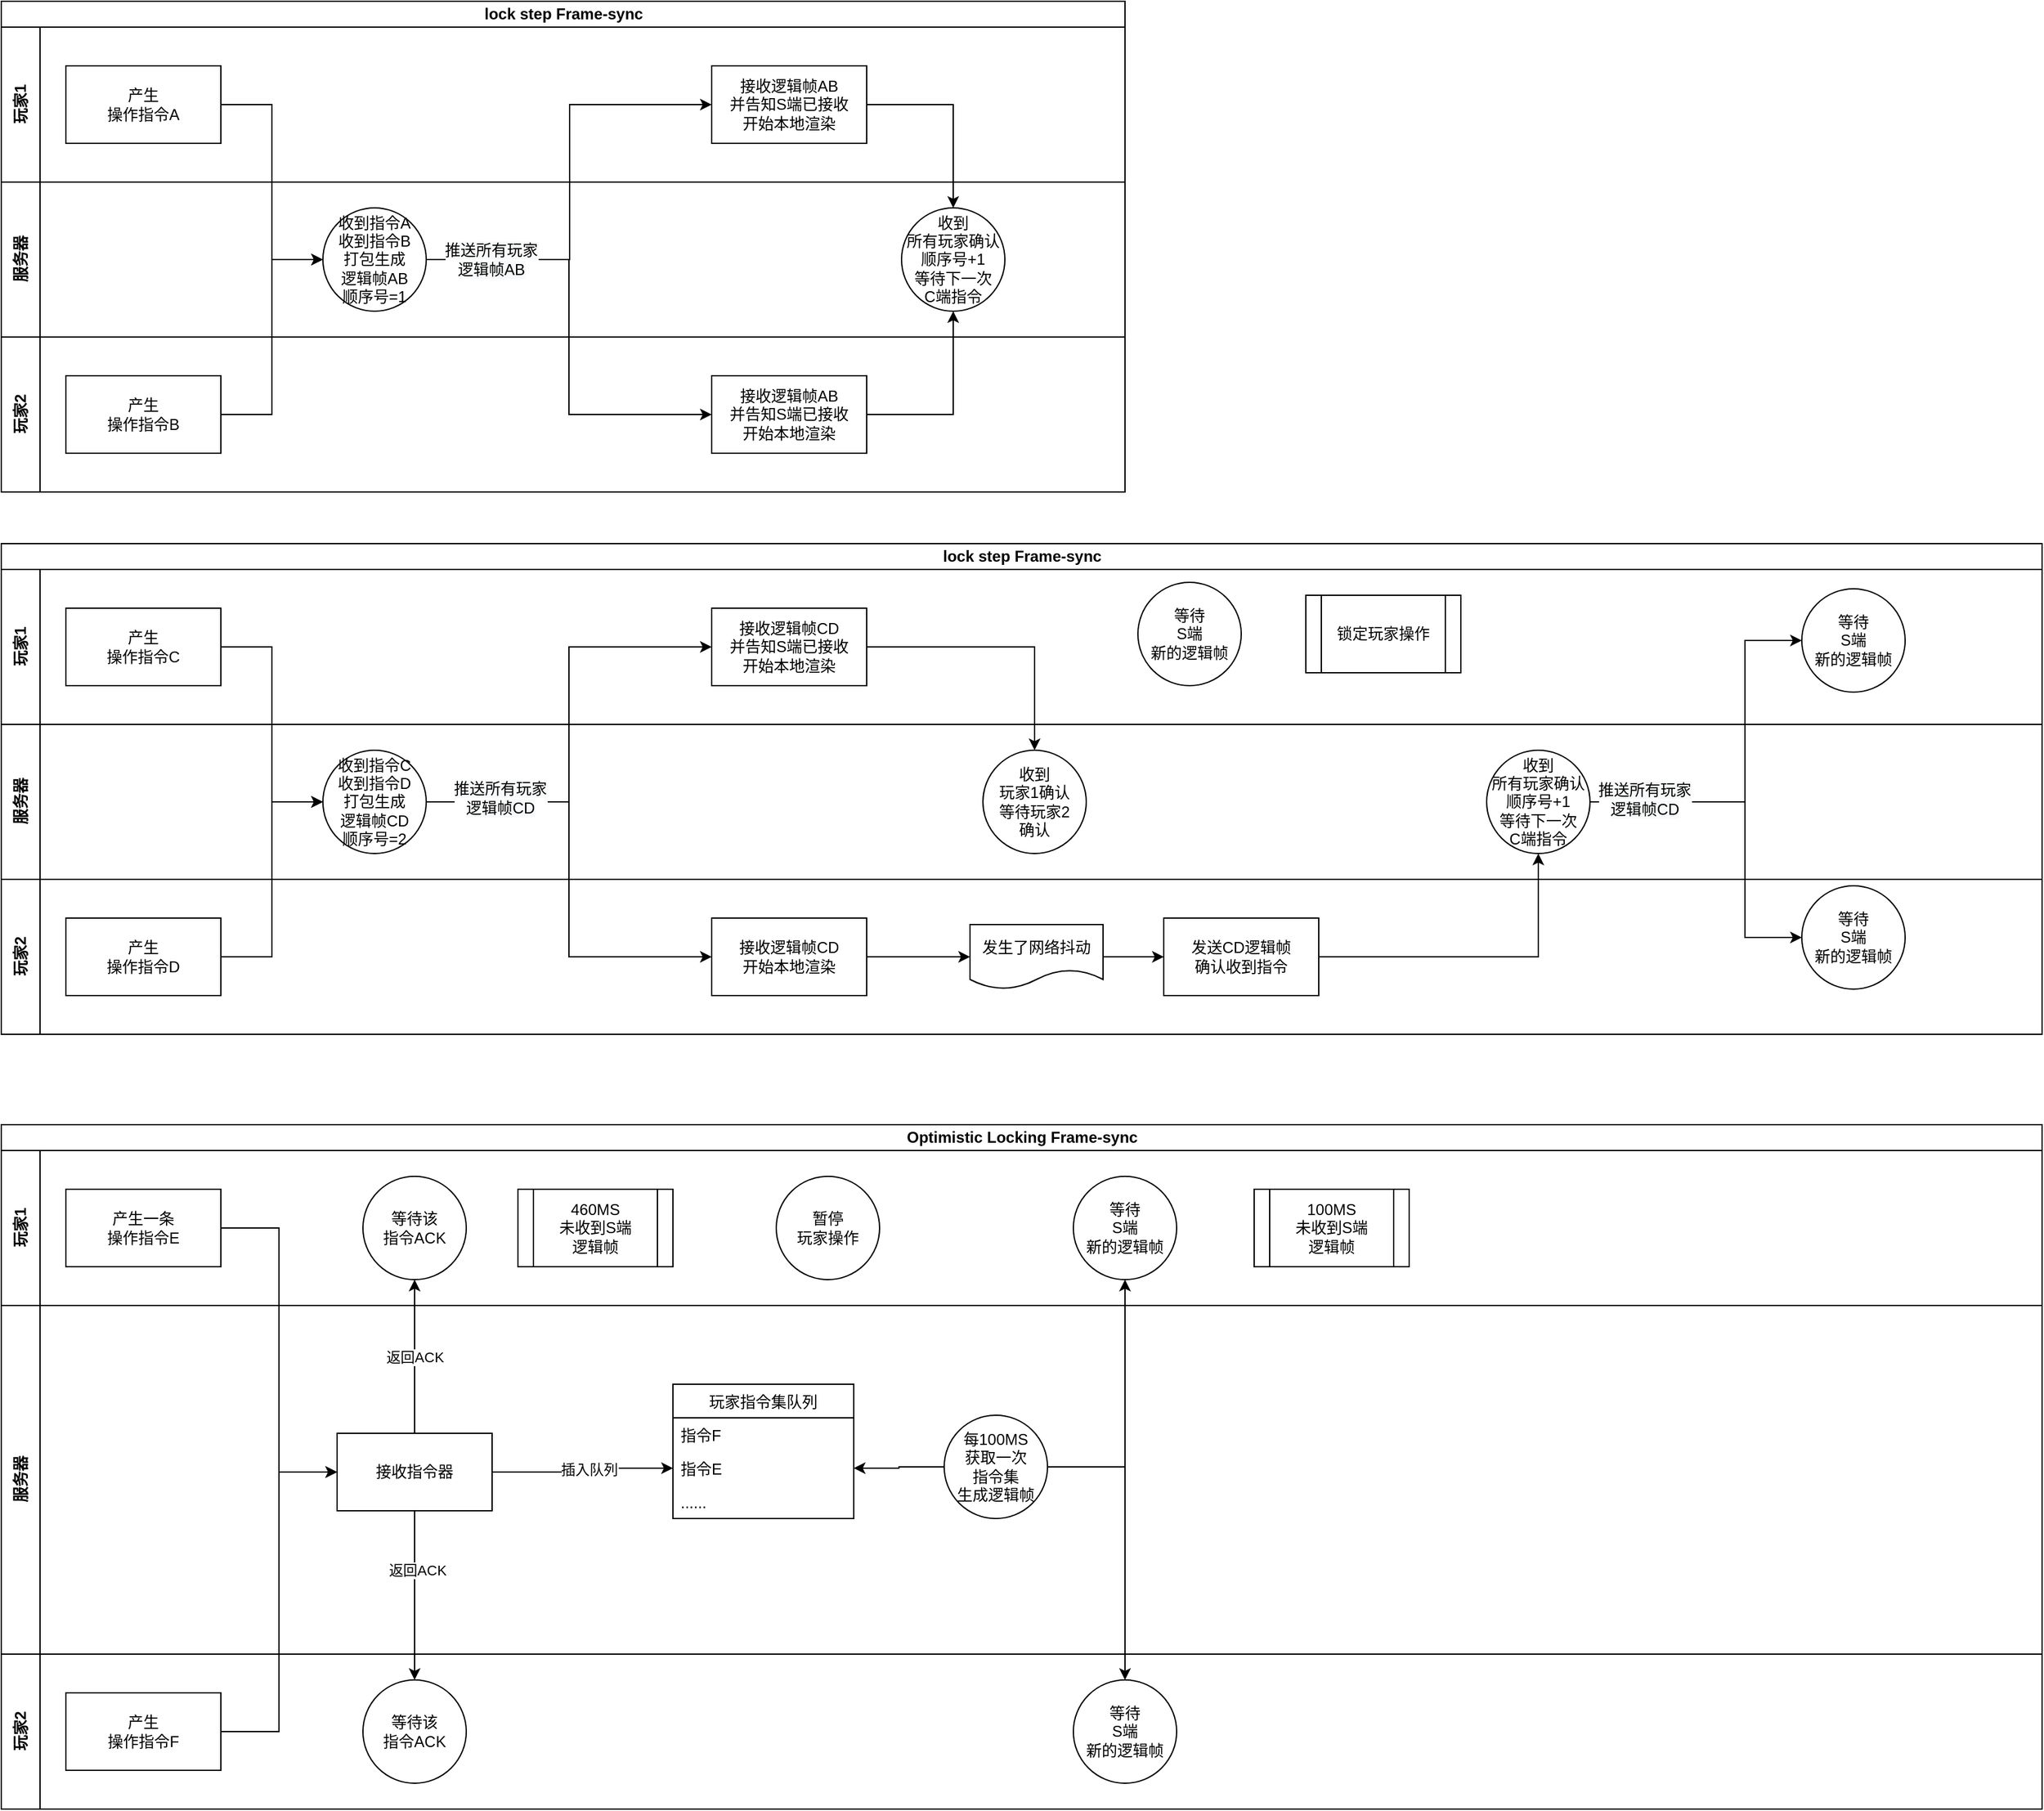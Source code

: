 <mxfile version="14.6.3" type="github">
  <diagram id="-5-jdhdnzxWbleS5DXfY" name="Page-1">
    <mxGraphModel dx="1426" dy="647" grid="1" gridSize="10" guides="1" tooltips="1" connect="1" arrows="1" fold="1" page="1" pageScale="1" pageWidth="827" pageHeight="1169" math="0" shadow="0">
      <root>
        <mxCell id="0" />
        <mxCell id="1" parent="0" />
        <mxCell id="7hrJLlgsWt-9u6O5V6BG-1" value="lock step Frame-sync" style="swimlane;html=1;childLayout=stackLayout;resizeParent=1;resizeParentMax=0;horizontal=1;startSize=20;horizontalStack=0;" parent="1" vertex="1">
          <mxGeometry x="180" y="60" width="870" height="380" as="geometry" />
        </mxCell>
        <mxCell id="7hrJLlgsWt-9u6O5V6BG-2" value="玩家1" style="swimlane;html=1;startSize=30;horizontal=0;" parent="7hrJLlgsWt-9u6O5V6BG-1" vertex="1">
          <mxGeometry y="20" width="870" height="120" as="geometry" />
        </mxCell>
        <mxCell id="7hrJLlgsWt-9u6O5V6BG-5" value="产生&lt;br&gt;操作指令A" style="rounded=0;whiteSpace=wrap;html=1;" parent="7hrJLlgsWt-9u6O5V6BG-2" vertex="1">
          <mxGeometry x="50" y="30" width="120" height="60" as="geometry" />
        </mxCell>
        <mxCell id="7hrJLlgsWt-9u6O5V6BG-11" value="接收逻辑帧AB&lt;br&gt;并告知S端已接收&lt;br&gt;开始本地渲染" style="rounded=0;whiteSpace=wrap;html=1;" parent="7hrJLlgsWt-9u6O5V6BG-2" vertex="1">
          <mxGeometry x="550" y="30" width="120" height="60" as="geometry" />
        </mxCell>
        <mxCell id="7hrJLlgsWt-9u6O5V6BG-3" value="服务器" style="swimlane;html=1;startSize=30;horizontal=0;" parent="7hrJLlgsWt-9u6O5V6BG-1" vertex="1">
          <mxGeometry y="140" width="870" height="120" as="geometry" />
        </mxCell>
        <mxCell id="7hrJLlgsWt-9u6O5V6BG-7" value="收到指令A&lt;br&gt;收到指令B&lt;br&gt;打包生成&lt;br&gt;逻辑帧AB&lt;br&gt;顺序号=1" style="ellipse;whiteSpace=wrap;html=1;aspect=fixed;" parent="7hrJLlgsWt-9u6O5V6BG-3" vertex="1">
          <mxGeometry x="249" y="20" width="80" height="80" as="geometry" />
        </mxCell>
        <mxCell id="AFSrom-hQQR1lpxEIdzh-1" value="收到&lt;br&gt;所有玩家确认&lt;br&gt;顺序号+1&lt;br&gt;等待下一次&lt;br&gt;C端指令" style="ellipse;whiteSpace=wrap;html=1;aspect=fixed;" vertex="1" parent="7hrJLlgsWt-9u6O5V6BG-3">
          <mxGeometry x="697" y="20" width="80" height="80" as="geometry" />
        </mxCell>
        <mxCell id="7hrJLlgsWt-9u6O5V6BG-4" value="玩家2" style="swimlane;html=1;startSize=30;horizontal=0;" parent="7hrJLlgsWt-9u6O5V6BG-1" vertex="1">
          <mxGeometry y="260" width="870" height="120" as="geometry" />
        </mxCell>
        <mxCell id="7hrJLlgsWt-9u6O5V6BG-6" value="产生&lt;br&gt;操作指令B" style="rounded=0;whiteSpace=wrap;html=1;" parent="7hrJLlgsWt-9u6O5V6BG-4" vertex="1">
          <mxGeometry x="50" y="30" width="120" height="60" as="geometry" />
        </mxCell>
        <mxCell id="7hrJLlgsWt-9u6O5V6BG-12" value="接收逻辑帧AB&lt;br&gt;并告知S端已接收&lt;br&gt;开始本地渲染" style="rounded=0;whiteSpace=wrap;html=1;" parent="7hrJLlgsWt-9u6O5V6BG-4" vertex="1">
          <mxGeometry x="550" y="30" width="120" height="60" as="geometry" />
        </mxCell>
        <mxCell id="7hrJLlgsWt-9u6O5V6BG-8" style="edgeStyle=orthogonalEdgeStyle;rounded=0;orthogonalLoop=1;jettySize=auto;html=1;entryX=0;entryY=0.5;entryDx=0;entryDy=0;" parent="7hrJLlgsWt-9u6O5V6BG-1" source="7hrJLlgsWt-9u6O5V6BG-5" target="7hrJLlgsWt-9u6O5V6BG-7" edge="1">
          <mxGeometry relative="1" as="geometry" />
        </mxCell>
        <mxCell id="7hrJLlgsWt-9u6O5V6BG-9" style="edgeStyle=orthogonalEdgeStyle;rounded=0;orthogonalLoop=1;jettySize=auto;html=1;entryX=0;entryY=0.5;entryDx=0;entryDy=0;" parent="7hrJLlgsWt-9u6O5V6BG-1" source="7hrJLlgsWt-9u6O5V6BG-6" target="7hrJLlgsWt-9u6O5V6BG-7" edge="1">
          <mxGeometry relative="1" as="geometry" />
        </mxCell>
        <mxCell id="7hrJLlgsWt-9u6O5V6BG-13" style="edgeStyle=orthogonalEdgeStyle;rounded=0;orthogonalLoop=1;jettySize=auto;html=1;entryX=0;entryY=0.5;entryDx=0;entryDy=0;exitX=1;exitY=0.5;exitDx=0;exitDy=0;" parent="7hrJLlgsWt-9u6O5V6BG-1" source="7hrJLlgsWt-9u6O5V6BG-7" target="7hrJLlgsWt-9u6O5V6BG-11" edge="1">
          <mxGeometry relative="1" as="geometry">
            <mxPoint x="479" y="200" as="sourcePoint" />
            <Array as="points">
              <mxPoint x="440" y="200" />
              <mxPoint x="440" y="80" />
            </Array>
          </mxGeometry>
        </mxCell>
        <mxCell id="7hrJLlgsWt-9u6O5V6BG-14" style="edgeStyle=orthogonalEdgeStyle;rounded=0;orthogonalLoop=1;jettySize=auto;html=1;entryX=0;entryY=0.5;entryDx=0;entryDy=0;exitX=1;exitY=0.5;exitDx=0;exitDy=0;" parent="7hrJLlgsWt-9u6O5V6BG-1" source="7hrJLlgsWt-9u6O5V6BG-7" target="7hrJLlgsWt-9u6O5V6BG-12" edge="1">
          <mxGeometry relative="1" as="geometry">
            <mxPoint x="479" y="200" as="sourcePoint" />
          </mxGeometry>
        </mxCell>
        <mxCell id="AFSrom-hQQR1lpxEIdzh-46" value="&lt;span style=&quot;font-size: 12px ; background-color: rgb(248 , 249 , 250)&quot;&gt;推送所有玩家&lt;/span&gt;&lt;br style=&quot;font-size: 12px ; background-color: rgb(248 , 249 , 250)&quot;&gt;&lt;span style=&quot;font-size: 12px ; background-color: rgb(248 , 249 , 250)&quot;&gt;逻辑帧AB&lt;/span&gt;" style="edgeLabel;html=1;align=center;verticalAlign=middle;resizable=0;points=[];" vertex="1" connectable="0" parent="7hrJLlgsWt-9u6O5V6BG-14">
          <mxGeometry x="-0.707" relative="1" as="geometry">
            <mxPoint as="offset" />
          </mxGeometry>
        </mxCell>
        <mxCell id="AFSrom-hQQR1lpxEIdzh-2" style="edgeStyle=orthogonalEdgeStyle;rounded=0;orthogonalLoop=1;jettySize=auto;html=1;" edge="1" parent="7hrJLlgsWt-9u6O5V6BG-1" source="7hrJLlgsWt-9u6O5V6BG-11" target="AFSrom-hQQR1lpxEIdzh-1">
          <mxGeometry relative="1" as="geometry" />
        </mxCell>
        <mxCell id="AFSrom-hQQR1lpxEIdzh-3" style="edgeStyle=orthogonalEdgeStyle;rounded=0;orthogonalLoop=1;jettySize=auto;html=1;entryX=0.5;entryY=1;entryDx=0;entryDy=0;" edge="1" parent="7hrJLlgsWt-9u6O5V6BG-1" source="7hrJLlgsWt-9u6O5V6BG-12" target="AFSrom-hQQR1lpxEIdzh-1">
          <mxGeometry relative="1" as="geometry" />
        </mxCell>
        <mxCell id="AFSrom-hQQR1lpxEIdzh-18" value="lock step Frame-sync" style="swimlane;html=1;childLayout=stackLayout;resizeParent=1;resizeParentMax=0;horizontal=1;startSize=20;horizontalStack=0;" vertex="1" parent="1">
          <mxGeometry x="180" y="480" width="1580" height="380" as="geometry" />
        </mxCell>
        <mxCell id="AFSrom-hQQR1lpxEIdzh-19" value="玩家1" style="swimlane;html=1;startSize=30;horizontal=0;" vertex="1" parent="AFSrom-hQQR1lpxEIdzh-18">
          <mxGeometry y="20" width="1580" height="120" as="geometry" />
        </mxCell>
        <mxCell id="AFSrom-hQQR1lpxEIdzh-20" value="产生&lt;br&gt;操作指令C" style="rounded=0;whiteSpace=wrap;html=1;" vertex="1" parent="AFSrom-hQQR1lpxEIdzh-19">
          <mxGeometry x="50" y="30" width="120" height="60" as="geometry" />
        </mxCell>
        <mxCell id="AFSrom-hQQR1lpxEIdzh-21" value="接收逻辑帧CD&lt;br&gt;并告知S端已接收&lt;br&gt;开始本地渲染" style="rounded=0;whiteSpace=wrap;html=1;" vertex="1" parent="AFSrom-hQQR1lpxEIdzh-19">
          <mxGeometry x="550" y="30" width="120" height="60" as="geometry" />
        </mxCell>
        <mxCell id="AFSrom-hQQR1lpxEIdzh-37" value="等待&lt;br&gt;S端&lt;br&gt;新的逻辑帧" style="ellipse;whiteSpace=wrap;html=1;aspect=fixed;" vertex="1" parent="AFSrom-hQQR1lpxEIdzh-19">
          <mxGeometry x="880" y="10" width="80" height="80" as="geometry" />
        </mxCell>
        <mxCell id="AFSrom-hQQR1lpxEIdzh-50" value="锁定玩家操作" style="shape=process;whiteSpace=wrap;html=1;backgroundOutline=1;" vertex="1" parent="AFSrom-hQQR1lpxEIdzh-19">
          <mxGeometry x="1010" y="20" width="120" height="60" as="geometry" />
        </mxCell>
        <mxCell id="AFSrom-hQQR1lpxEIdzh-51" value="等待&lt;br&gt;S端&lt;br&gt;新的逻辑帧" style="ellipse;whiteSpace=wrap;html=1;aspect=fixed;" vertex="1" parent="AFSrom-hQQR1lpxEIdzh-19">
          <mxGeometry x="1394" y="15" width="80" height="80" as="geometry" />
        </mxCell>
        <mxCell id="AFSrom-hQQR1lpxEIdzh-22" value="服务器" style="swimlane;html=1;startSize=30;horizontal=0;" vertex="1" parent="AFSrom-hQQR1lpxEIdzh-18">
          <mxGeometry y="140" width="1580" height="120" as="geometry" />
        </mxCell>
        <mxCell id="AFSrom-hQQR1lpxEIdzh-24" value="收到指令C&lt;br&gt;收到指令D&lt;br&gt;打包生成&lt;br&gt;逻辑帧CD&lt;br&gt;顺序号=2" style="ellipse;whiteSpace=wrap;html=1;aspect=fixed;" vertex="1" parent="AFSrom-hQQR1lpxEIdzh-22">
          <mxGeometry x="249" y="20" width="80" height="80" as="geometry" />
        </mxCell>
        <mxCell id="AFSrom-hQQR1lpxEIdzh-26" value="收到&lt;br&gt;玩家1确认&lt;br&gt;等待玩家2&lt;br&gt;确认" style="ellipse;whiteSpace=wrap;html=1;aspect=fixed;" vertex="1" parent="AFSrom-hQQR1lpxEIdzh-22">
          <mxGeometry x="760" y="20" width="80" height="80" as="geometry" />
        </mxCell>
        <mxCell id="AFSrom-hQQR1lpxEIdzh-41" value="收到&lt;br&gt;所有玩家确认&lt;br&gt;顺序号+1&lt;br&gt;等待下一次&lt;br&gt;C端指令" style="ellipse;whiteSpace=wrap;html=1;aspect=fixed;" vertex="1" parent="AFSrom-hQQR1lpxEIdzh-22">
          <mxGeometry x="1150" y="20" width="80" height="80" as="geometry" />
        </mxCell>
        <mxCell id="AFSrom-hQQR1lpxEIdzh-27" value="玩家2" style="swimlane;html=1;startSize=30;horizontal=0;" vertex="1" parent="AFSrom-hQQR1lpxEIdzh-18">
          <mxGeometry y="260" width="1580" height="120" as="geometry" />
        </mxCell>
        <mxCell id="AFSrom-hQQR1lpxEIdzh-28" value="产生&lt;br&gt;操作指令D" style="rounded=0;whiteSpace=wrap;html=1;" vertex="1" parent="AFSrom-hQQR1lpxEIdzh-27">
          <mxGeometry x="50" y="30" width="120" height="60" as="geometry" />
        </mxCell>
        <mxCell id="AFSrom-hQQR1lpxEIdzh-42" style="edgeStyle=orthogonalEdgeStyle;rounded=0;orthogonalLoop=1;jettySize=auto;html=1;entryX=0;entryY=0.5;entryDx=0;entryDy=0;" edge="1" parent="AFSrom-hQQR1lpxEIdzh-27" source="AFSrom-hQQR1lpxEIdzh-29" target="AFSrom-hQQR1lpxEIdzh-36">
          <mxGeometry relative="1" as="geometry" />
        </mxCell>
        <mxCell id="AFSrom-hQQR1lpxEIdzh-29" value="接收逻辑帧CD&lt;br&gt;开始本地渲染" style="rounded=0;whiteSpace=wrap;html=1;" vertex="1" parent="AFSrom-hQQR1lpxEIdzh-27">
          <mxGeometry x="550" y="30" width="120" height="60" as="geometry" />
        </mxCell>
        <mxCell id="AFSrom-hQQR1lpxEIdzh-43" style="edgeStyle=orthogonalEdgeStyle;rounded=0;orthogonalLoop=1;jettySize=auto;html=1;entryX=0;entryY=0.5;entryDx=0;entryDy=0;" edge="1" parent="AFSrom-hQQR1lpxEIdzh-27" source="AFSrom-hQQR1lpxEIdzh-36" target="AFSrom-hQQR1lpxEIdzh-39">
          <mxGeometry relative="1" as="geometry" />
        </mxCell>
        <mxCell id="AFSrom-hQQR1lpxEIdzh-36" value="&lt;span&gt;发生了网络抖动&lt;/span&gt;" style="shape=document;whiteSpace=wrap;html=1;boundedLbl=1;" vertex="1" parent="AFSrom-hQQR1lpxEIdzh-27">
          <mxGeometry x="750" y="35" width="103" height="50" as="geometry" />
        </mxCell>
        <mxCell id="AFSrom-hQQR1lpxEIdzh-39" value="发送CD逻辑帧&lt;br&gt;确认收到指令" style="rounded=0;whiteSpace=wrap;html=1;" vertex="1" parent="AFSrom-hQQR1lpxEIdzh-27">
          <mxGeometry x="900" y="30" width="120" height="60" as="geometry" />
        </mxCell>
        <mxCell id="AFSrom-hQQR1lpxEIdzh-52" value="等待&lt;br&gt;S端&lt;br&gt;新的逻辑帧" style="ellipse;whiteSpace=wrap;html=1;aspect=fixed;" vertex="1" parent="AFSrom-hQQR1lpxEIdzh-27">
          <mxGeometry x="1394" y="5" width="80" height="80" as="geometry" />
        </mxCell>
        <mxCell id="AFSrom-hQQR1lpxEIdzh-30" style="edgeStyle=orthogonalEdgeStyle;rounded=0;orthogonalLoop=1;jettySize=auto;html=1;entryX=0;entryY=0.5;entryDx=0;entryDy=0;" edge="1" parent="AFSrom-hQQR1lpxEIdzh-18" source="AFSrom-hQQR1lpxEIdzh-20" target="AFSrom-hQQR1lpxEIdzh-24">
          <mxGeometry relative="1" as="geometry" />
        </mxCell>
        <mxCell id="AFSrom-hQQR1lpxEIdzh-31" style="edgeStyle=orthogonalEdgeStyle;rounded=0;orthogonalLoop=1;jettySize=auto;html=1;entryX=0;entryY=0.5;entryDx=0;entryDy=0;" edge="1" parent="AFSrom-hQQR1lpxEIdzh-18" source="AFSrom-hQQR1lpxEIdzh-28" target="AFSrom-hQQR1lpxEIdzh-24">
          <mxGeometry relative="1" as="geometry" />
        </mxCell>
        <mxCell id="AFSrom-hQQR1lpxEIdzh-32" style="edgeStyle=orthogonalEdgeStyle;rounded=0;orthogonalLoop=1;jettySize=auto;html=1;entryX=0;entryY=0.5;entryDx=0;entryDy=0;exitX=1;exitY=0.5;exitDx=0;exitDy=0;" edge="1" parent="AFSrom-hQQR1lpxEIdzh-18" source="AFSrom-hQQR1lpxEIdzh-24" target="AFSrom-hQQR1lpxEIdzh-21">
          <mxGeometry relative="1" as="geometry">
            <mxPoint x="450" y="200" as="sourcePoint" />
          </mxGeometry>
        </mxCell>
        <mxCell id="AFSrom-hQQR1lpxEIdzh-33" style="edgeStyle=orthogonalEdgeStyle;rounded=0;orthogonalLoop=1;jettySize=auto;html=1;entryX=0;entryY=0.5;entryDx=0;entryDy=0;exitX=1;exitY=0.5;exitDx=0;exitDy=0;" edge="1" parent="AFSrom-hQQR1lpxEIdzh-18" source="AFSrom-hQQR1lpxEIdzh-24" target="AFSrom-hQQR1lpxEIdzh-29">
          <mxGeometry relative="1" as="geometry">
            <mxPoint x="450" y="200" as="sourcePoint" />
          </mxGeometry>
        </mxCell>
        <mxCell id="AFSrom-hQQR1lpxEIdzh-45" value="&lt;span style=&quot;font-size: 12px ; background-color: rgb(248 , 249 , 250)&quot;&gt;推送所有玩家&lt;/span&gt;&lt;br style=&quot;font-size: 12px ; background-color: rgb(248 , 249 , 250)&quot;&gt;&lt;span style=&quot;font-size: 12px ; background-color: rgb(248 , 249 , 250)&quot;&gt;逻辑帧CD&lt;/span&gt;" style="edgeLabel;html=1;align=center;verticalAlign=middle;resizable=0;points=[];" vertex="1" connectable="0" parent="AFSrom-hQQR1lpxEIdzh-33">
          <mxGeometry x="-0.666" y="3" relative="1" as="geometry">
            <mxPoint as="offset" />
          </mxGeometry>
        </mxCell>
        <mxCell id="AFSrom-hQQR1lpxEIdzh-34" style="edgeStyle=orthogonalEdgeStyle;rounded=0;orthogonalLoop=1;jettySize=auto;html=1;" edge="1" parent="AFSrom-hQQR1lpxEIdzh-18" source="AFSrom-hQQR1lpxEIdzh-21" target="AFSrom-hQQR1lpxEIdzh-26">
          <mxGeometry relative="1" as="geometry" />
        </mxCell>
        <mxCell id="AFSrom-hQQR1lpxEIdzh-44" style="edgeStyle=orthogonalEdgeStyle;rounded=0;orthogonalLoop=1;jettySize=auto;html=1;entryX=0.5;entryY=1;entryDx=0;entryDy=0;" edge="1" parent="AFSrom-hQQR1lpxEIdzh-18" source="AFSrom-hQQR1lpxEIdzh-39" target="AFSrom-hQQR1lpxEIdzh-41">
          <mxGeometry relative="1" as="geometry" />
        </mxCell>
        <mxCell id="AFSrom-hQQR1lpxEIdzh-53" style="edgeStyle=orthogonalEdgeStyle;rounded=0;orthogonalLoop=1;jettySize=auto;html=1;entryX=0;entryY=0.5;entryDx=0;entryDy=0;" edge="1" parent="AFSrom-hQQR1lpxEIdzh-18" source="AFSrom-hQQR1lpxEIdzh-41" target="AFSrom-hQQR1lpxEIdzh-51">
          <mxGeometry relative="1" as="geometry">
            <Array as="points">
              <mxPoint x="1350" y="200" />
              <mxPoint x="1350" y="75" />
            </Array>
          </mxGeometry>
        </mxCell>
        <mxCell id="AFSrom-hQQR1lpxEIdzh-54" style="edgeStyle=orthogonalEdgeStyle;rounded=0;orthogonalLoop=1;jettySize=auto;html=1;entryX=0;entryY=0.5;entryDx=0;entryDy=0;" edge="1" parent="AFSrom-hQQR1lpxEIdzh-18" source="AFSrom-hQQR1lpxEIdzh-41" target="AFSrom-hQQR1lpxEIdzh-52">
          <mxGeometry relative="1" as="geometry">
            <Array as="points">
              <mxPoint x="1350" y="200" />
              <mxPoint x="1350" y="305" />
            </Array>
          </mxGeometry>
        </mxCell>
        <mxCell id="AFSrom-hQQR1lpxEIdzh-55" value="&lt;span style=&quot;font-size: 12px ; background-color: rgb(248 , 249 , 250)&quot;&gt;推送所有玩家&lt;/span&gt;&lt;br style=&quot;font-size: 12px ; background-color: rgb(248 , 249 , 250)&quot;&gt;&lt;span style=&quot;font-size: 12px ; background-color: rgb(248 , 249 , 250)&quot;&gt;逻辑帧CD&lt;/span&gt;" style="edgeLabel;html=1;align=center;verticalAlign=middle;resizable=0;points=[];" vertex="1" connectable="0" parent="AFSrom-hQQR1lpxEIdzh-54">
          <mxGeometry x="-0.688" y="2" relative="1" as="geometry">
            <mxPoint as="offset" />
          </mxGeometry>
        </mxCell>
        <mxCell id="AFSrom-hQQR1lpxEIdzh-56" value="Optimistic Locking Frame-sync" style="swimlane;html=1;childLayout=stackLayout;resizeParent=1;resizeParentMax=0;horizontal=1;startSize=20;horizontalStack=0;" vertex="1" parent="1">
          <mxGeometry x="180" y="930" width="1580" height="530" as="geometry" />
        </mxCell>
        <mxCell id="AFSrom-hQQR1lpxEIdzh-57" value="玩家1" style="swimlane;html=1;startSize=30;horizontal=0;" vertex="1" parent="AFSrom-hQQR1lpxEIdzh-56">
          <mxGeometry y="20" width="1580" height="120" as="geometry" />
        </mxCell>
        <mxCell id="AFSrom-hQQR1lpxEIdzh-58" value="产生一条&lt;br&gt;操作指令E" style="rounded=0;whiteSpace=wrap;html=1;" vertex="1" parent="AFSrom-hQQR1lpxEIdzh-57">
          <mxGeometry x="50" y="30" width="120" height="60" as="geometry" />
        </mxCell>
        <mxCell id="AFSrom-hQQR1lpxEIdzh-106" value="等待该&lt;br&gt;指令ACK" style="ellipse;whiteSpace=wrap;html=1;aspect=fixed;" vertex="1" parent="AFSrom-hQQR1lpxEIdzh-57">
          <mxGeometry x="280" y="20" width="80" height="80" as="geometry" />
        </mxCell>
        <mxCell id="AFSrom-hQQR1lpxEIdzh-109" value="等待&lt;br&gt;S端&lt;br&gt;新的逻辑帧" style="ellipse;whiteSpace=wrap;html=1;aspect=fixed;" vertex="1" parent="AFSrom-hQQR1lpxEIdzh-57">
          <mxGeometry x="830" y="20" width="80" height="80" as="geometry" />
        </mxCell>
        <mxCell id="AFSrom-hQQR1lpxEIdzh-116" value="&lt;span&gt;100MS&lt;/span&gt;&lt;br&gt;&lt;span&gt;未收到S端&lt;/span&gt;&lt;br&gt;&lt;span&gt;逻辑帧&lt;/span&gt;" style="shape=process;whiteSpace=wrap;html=1;backgroundOutline=1;" vertex="1" parent="AFSrom-hQQR1lpxEIdzh-57">
          <mxGeometry x="970" y="30" width="120" height="60" as="geometry" />
        </mxCell>
        <mxCell id="AFSrom-hQQR1lpxEIdzh-122" value="&lt;span&gt;460MS&lt;/span&gt;&lt;br&gt;&lt;span&gt;未收到S端&lt;/span&gt;&lt;br&gt;&lt;span&gt;逻辑帧&lt;/span&gt;" style="shape=process;whiteSpace=wrap;html=1;backgroundOutline=1;" vertex="1" parent="AFSrom-hQQR1lpxEIdzh-57">
          <mxGeometry x="400" y="30" width="120" height="60" as="geometry" />
        </mxCell>
        <mxCell id="AFSrom-hQQR1lpxEIdzh-123" value="暂停&lt;br&gt;玩家操作" style="ellipse;whiteSpace=wrap;html=1;aspect=fixed;" vertex="1" parent="AFSrom-hQQR1lpxEIdzh-57">
          <mxGeometry x="600" y="20" width="80" height="80" as="geometry" />
        </mxCell>
        <mxCell id="AFSrom-hQQR1lpxEIdzh-63" value="服务器" style="swimlane;html=1;startSize=30;horizontal=0;" vertex="1" parent="AFSrom-hQQR1lpxEIdzh-56">
          <mxGeometry y="140" width="1580" height="270" as="geometry" />
        </mxCell>
        <mxCell id="AFSrom-hQQR1lpxEIdzh-92" style="edgeStyle=orthogonalEdgeStyle;rounded=0;orthogonalLoop=1;jettySize=auto;html=1;entryX=1;entryY=0.5;entryDx=0;entryDy=0;" edge="1" parent="AFSrom-hQQR1lpxEIdzh-63" source="AFSrom-hQQR1lpxEIdzh-91" target="AFSrom-hQQR1lpxEIdzh-87">
          <mxGeometry relative="1" as="geometry" />
        </mxCell>
        <mxCell id="AFSrom-hQQR1lpxEIdzh-91" value="每100MS&lt;br&gt;获取一次&lt;br&gt;指令集&lt;br&gt;生成逻辑帧" style="ellipse;whiteSpace=wrap;html=1;aspect=fixed;" vertex="1" parent="AFSrom-hQQR1lpxEIdzh-63">
          <mxGeometry x="730" y="85" width="80" height="80" as="geometry" />
        </mxCell>
        <mxCell id="AFSrom-hQQR1lpxEIdzh-97" style="edgeStyle=orthogonalEdgeStyle;rounded=0;orthogonalLoop=1;jettySize=auto;html=1;" edge="1" parent="AFSrom-hQQR1lpxEIdzh-63" source="AFSrom-hQQR1lpxEIdzh-94" target="AFSrom-hQQR1lpxEIdzh-87">
          <mxGeometry relative="1" as="geometry" />
        </mxCell>
        <mxCell id="AFSrom-hQQR1lpxEIdzh-98" value="插入队列" style="edgeLabel;html=1;align=center;verticalAlign=middle;resizable=0;points=[];" vertex="1" connectable="0" parent="AFSrom-hQQR1lpxEIdzh-97">
          <mxGeometry x="0.089" y="-1" relative="1" as="geometry">
            <mxPoint as="offset" />
          </mxGeometry>
        </mxCell>
        <mxCell id="AFSrom-hQQR1lpxEIdzh-94" value="接收指令器" style="rounded=0;whiteSpace=wrap;html=1;" vertex="1" parent="AFSrom-hQQR1lpxEIdzh-63">
          <mxGeometry x="260" y="99" width="120" height="60" as="geometry" />
        </mxCell>
        <mxCell id="AFSrom-hQQR1lpxEIdzh-85" value="玩家指令集队列" style="swimlane;fontStyle=0;childLayout=stackLayout;horizontal=1;startSize=26;fillColor=none;horizontalStack=0;resizeParent=1;resizeParentMax=0;resizeLast=0;collapsible=1;marginBottom=0;" vertex="1" parent="AFSrom-hQQR1lpxEIdzh-63">
          <mxGeometry x="520" y="61" width="140" height="104" as="geometry" />
        </mxCell>
        <mxCell id="AFSrom-hQQR1lpxEIdzh-86" value="指令F" style="text;strokeColor=none;fillColor=none;align=left;verticalAlign=top;spacingLeft=4;spacingRight=4;overflow=hidden;rotatable=0;points=[[0,0.5],[1,0.5]];portConstraint=eastwest;" vertex="1" parent="AFSrom-hQQR1lpxEIdzh-85">
          <mxGeometry y="26" width="140" height="26" as="geometry" />
        </mxCell>
        <mxCell id="AFSrom-hQQR1lpxEIdzh-87" value="指令E" style="text;strokeColor=none;fillColor=none;align=left;verticalAlign=top;spacingLeft=4;spacingRight=4;overflow=hidden;rotatable=0;points=[[0,0.5],[1,0.5]];portConstraint=eastwest;" vertex="1" parent="AFSrom-hQQR1lpxEIdzh-85">
          <mxGeometry y="52" width="140" height="26" as="geometry" />
        </mxCell>
        <mxCell id="AFSrom-hQQR1lpxEIdzh-88" value="......" style="text;strokeColor=none;fillColor=none;align=left;verticalAlign=top;spacingLeft=4;spacingRight=4;overflow=hidden;rotatable=0;points=[[0,0.5],[1,0.5]];portConstraint=eastwest;" vertex="1" parent="AFSrom-hQQR1lpxEIdzh-85">
          <mxGeometry y="78" width="140" height="26" as="geometry" />
        </mxCell>
        <mxCell id="AFSrom-hQQR1lpxEIdzh-67" value="玩家2" style="swimlane;html=1;startSize=30;horizontal=0;" vertex="1" parent="AFSrom-hQQR1lpxEIdzh-56">
          <mxGeometry y="410" width="1580" height="120" as="geometry" />
        </mxCell>
        <mxCell id="AFSrom-hQQR1lpxEIdzh-68" value="产生&lt;br&gt;操作指令F" style="rounded=0;whiteSpace=wrap;html=1;" vertex="1" parent="AFSrom-hQQR1lpxEIdzh-67">
          <mxGeometry x="50" y="30" width="120" height="60" as="geometry" />
        </mxCell>
        <mxCell id="AFSrom-hQQR1lpxEIdzh-107" value="等待该&lt;br&gt;指令ACK" style="ellipse;whiteSpace=wrap;html=1;aspect=fixed;" vertex="1" parent="AFSrom-hQQR1lpxEIdzh-67">
          <mxGeometry x="280" y="20" width="80" height="80" as="geometry" />
        </mxCell>
        <mxCell id="AFSrom-hQQR1lpxEIdzh-113" value="等待&lt;br&gt;S端&lt;br&gt;新的逻辑帧" style="ellipse;whiteSpace=wrap;html=1;aspect=fixed;" vertex="1" parent="AFSrom-hQQR1lpxEIdzh-67">
          <mxGeometry x="830" y="20" width="80" height="80" as="geometry" />
        </mxCell>
        <mxCell id="AFSrom-hQQR1lpxEIdzh-95" style="edgeStyle=orthogonalEdgeStyle;rounded=0;orthogonalLoop=1;jettySize=auto;html=1;entryX=0;entryY=0.5;entryDx=0;entryDy=0;" edge="1" parent="AFSrom-hQQR1lpxEIdzh-56" source="AFSrom-hQQR1lpxEIdzh-58" target="AFSrom-hQQR1lpxEIdzh-94">
          <mxGeometry relative="1" as="geometry" />
        </mxCell>
        <mxCell id="AFSrom-hQQR1lpxEIdzh-96" style="edgeStyle=orthogonalEdgeStyle;rounded=0;orthogonalLoop=1;jettySize=auto;html=1;entryX=0;entryY=0.5;entryDx=0;entryDy=0;" edge="1" parent="AFSrom-hQQR1lpxEIdzh-56" source="AFSrom-hQQR1lpxEIdzh-68" target="AFSrom-hQQR1lpxEIdzh-94">
          <mxGeometry relative="1" as="geometry" />
        </mxCell>
        <mxCell id="AFSrom-hQQR1lpxEIdzh-102" style="edgeStyle=orthogonalEdgeStyle;rounded=0;orthogonalLoop=1;jettySize=auto;html=1;entryX=0.5;entryY=0;entryDx=0;entryDy=0;" edge="1" parent="AFSrom-hQQR1lpxEIdzh-56" source="AFSrom-hQQR1lpxEIdzh-94" target="AFSrom-hQQR1lpxEIdzh-107">
          <mxGeometry relative="1" as="geometry">
            <mxPoint x="320" y="390" as="targetPoint" />
          </mxGeometry>
        </mxCell>
        <mxCell id="AFSrom-hQQR1lpxEIdzh-105" value="返回ACK" style="edgeLabel;html=1;align=center;verticalAlign=middle;resizable=0;points=[];" vertex="1" connectable="0" parent="AFSrom-hQQR1lpxEIdzh-102">
          <mxGeometry x="-0.296" y="2" relative="1" as="geometry">
            <mxPoint as="offset" />
          </mxGeometry>
        </mxCell>
        <mxCell id="AFSrom-hQQR1lpxEIdzh-104" value="返回ACK" style="edgeStyle=orthogonalEdgeStyle;rounded=0;orthogonalLoop=1;jettySize=auto;html=1;entryX=0.5;entryY=1;entryDx=0;entryDy=0;" edge="1" parent="AFSrom-hQQR1lpxEIdzh-56" source="AFSrom-hQQR1lpxEIdzh-94" target="AFSrom-hQQR1lpxEIdzh-106">
          <mxGeometry relative="1" as="geometry">
            <mxPoint x="320" y="130" as="targetPoint" />
          </mxGeometry>
        </mxCell>
        <mxCell id="AFSrom-hQQR1lpxEIdzh-111" style="edgeStyle=orthogonalEdgeStyle;rounded=0;orthogonalLoop=1;jettySize=auto;html=1;entryX=0.5;entryY=1;entryDx=0;entryDy=0;" edge="1" parent="AFSrom-hQQR1lpxEIdzh-56" source="AFSrom-hQQR1lpxEIdzh-91" target="AFSrom-hQQR1lpxEIdzh-109">
          <mxGeometry relative="1" as="geometry" />
        </mxCell>
        <mxCell id="AFSrom-hQQR1lpxEIdzh-114" style="edgeStyle=orthogonalEdgeStyle;rounded=0;orthogonalLoop=1;jettySize=auto;html=1;" edge="1" parent="AFSrom-hQQR1lpxEIdzh-56" source="AFSrom-hQQR1lpxEIdzh-91" target="AFSrom-hQQR1lpxEIdzh-113">
          <mxGeometry relative="1" as="geometry" />
        </mxCell>
      </root>
    </mxGraphModel>
  </diagram>
</mxfile>
